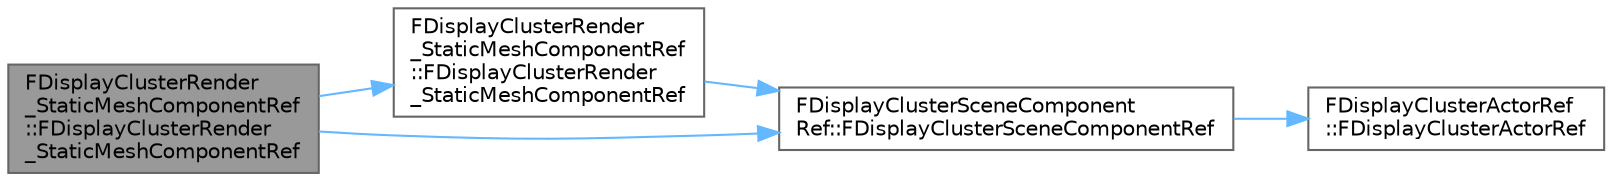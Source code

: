 digraph "FDisplayClusterRender_StaticMeshComponentRef::FDisplayClusterRender_StaticMeshComponentRef"
{
 // INTERACTIVE_SVG=YES
 // LATEX_PDF_SIZE
  bgcolor="transparent";
  edge [fontname=Helvetica,fontsize=10,labelfontname=Helvetica,labelfontsize=10];
  node [fontname=Helvetica,fontsize=10,shape=box,height=0.2,width=0.4];
  rankdir="LR";
  Node1 [id="Node000001",label="FDisplayClusterRender\l_StaticMeshComponentRef\l::FDisplayClusterRender\l_StaticMeshComponentRef",height=0.2,width=0.4,color="gray40", fillcolor="grey60", style="filled", fontcolor="black",tooltip=" "];
  Node1 -> Node2 [id="edge1_Node000001_Node000002",color="steelblue1",style="solid",tooltip=" "];
  Node2 [id="Node000002",label="FDisplayClusterRender\l_StaticMeshComponentRef\l::FDisplayClusterRender\l_StaticMeshComponentRef",height=0.2,width=0.4,color="grey40", fillcolor="white", style="filled",URL="$d3/d89/classFDisplayClusterRender__StaticMeshComponentRef.html#aecdd6e16f156a535ca7c6d9a6edc5e20",tooltip=" "];
  Node2 -> Node3 [id="edge2_Node000002_Node000003",color="steelblue1",style="solid",tooltip=" "];
  Node3 [id="Node000003",label="FDisplayClusterSceneComponent\lRef::FDisplayClusterSceneComponentRef",height=0.2,width=0.4,color="grey40", fillcolor="white", style="filled",URL="$d9/d84/classFDisplayClusterSceneComponentRef.html#a5d320dcf8019f7c3be7e0f09998d147d",tooltip=" "];
  Node3 -> Node4 [id="edge3_Node000003_Node000004",color="steelblue1",style="solid",tooltip=" "];
  Node4 [id="Node000004",label="FDisplayClusterActorRef\l::FDisplayClusterActorRef",height=0.2,width=0.4,color="grey40", fillcolor="white", style="filled",URL="$d2/dbd/classFDisplayClusterActorRef.html#a54317062bce46529069ab38039f2c445",tooltip=" "];
  Node1 -> Node3 [id="edge4_Node000001_Node000003",color="steelblue1",style="solid",tooltip=" "];
}
